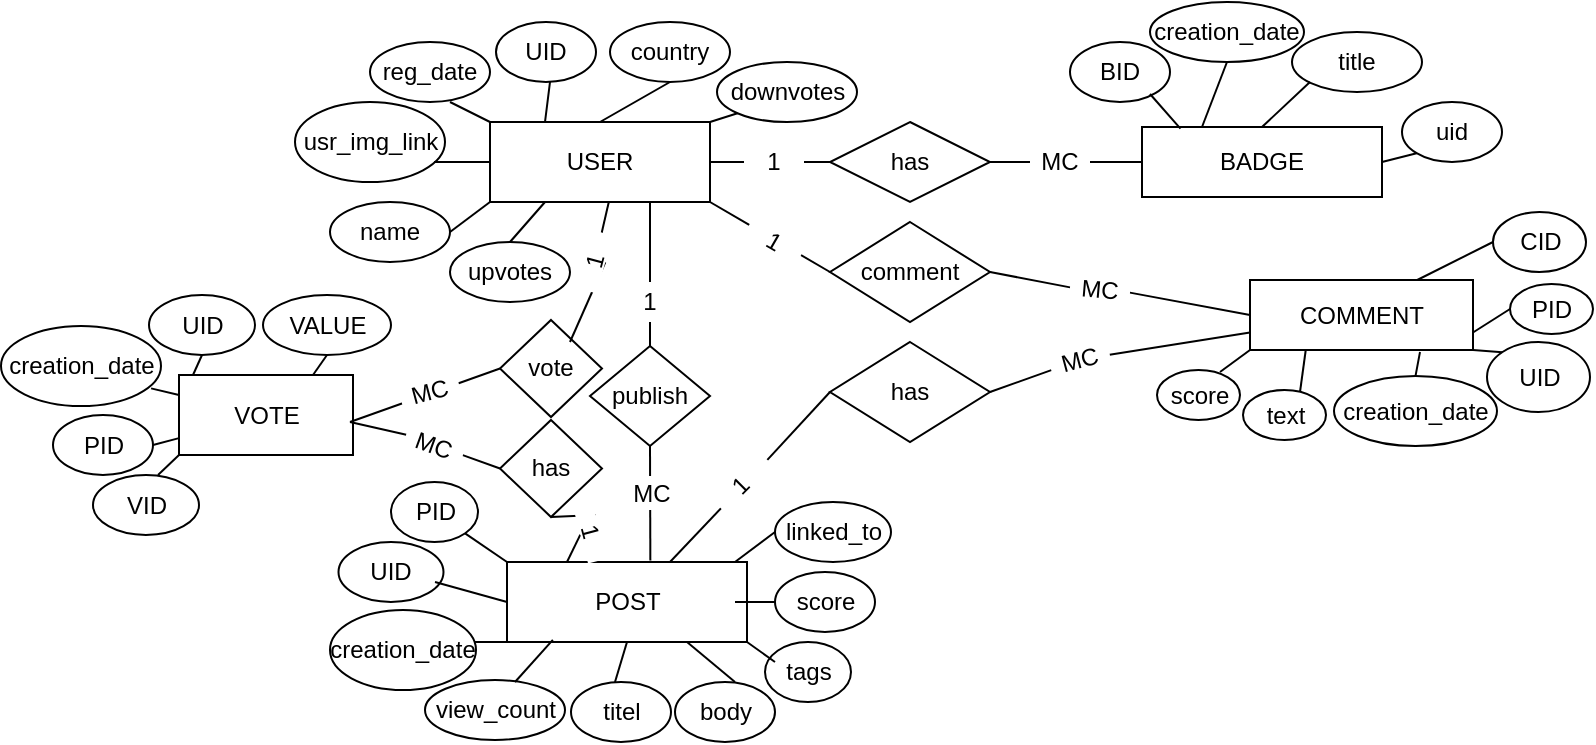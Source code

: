 <mxfile version="26.1.2">
  <diagram id="R2lEEEUBdFMjLlhIrx00" name="Page-1">
    <mxGraphModel dx="1768" dy="1588" grid="1" gridSize="10" guides="1" tooltips="1" connect="1" arrows="1" fold="1" page="1" pageScale="1" pageWidth="850" pageHeight="1100" math="0" shadow="0" extFonts="Permanent Marker^https://fonts.googleapis.com/css?family=Permanent+Marker">
      <root>
        <mxCell id="0" />
        <mxCell id="1" parent="0" />
        <mxCell id="MzXAym6lT5MhWj5hJSEz-1" value="&lt;div&gt;USER&lt;/div&gt;" style="rounded=0;whiteSpace=wrap;html=1;" parent="1" vertex="1">
          <mxGeometry y="30" width="110" height="40" as="geometry" />
        </mxCell>
        <mxCell id="MzXAym6lT5MhWj5hJSEz-2" value="&lt;div&gt;UID&lt;/div&gt;" style="ellipse;whiteSpace=wrap;html=1;" parent="1" vertex="1">
          <mxGeometry x="3" y="-20" width="50" height="30" as="geometry" />
        </mxCell>
        <mxCell id="MzXAym6lT5MhWj5hJSEz-3" value="&lt;div&gt;name&lt;/div&gt;" style="ellipse;whiteSpace=wrap;html=1;" parent="1" vertex="1">
          <mxGeometry x="-80" y="70" width="60" height="30" as="geometry" />
        </mxCell>
        <mxCell id="MzXAym6lT5MhWj5hJSEz-4" value="&lt;div&gt;country&lt;/div&gt;" style="ellipse;whiteSpace=wrap;html=1;" parent="1" vertex="1">
          <mxGeometry x="60" y="-20" width="60" height="30" as="geometry" />
        </mxCell>
        <mxCell id="MzXAym6lT5MhWj5hJSEz-5" value="reg_date" style="ellipse;whiteSpace=wrap;html=1;" parent="1" vertex="1">
          <mxGeometry x="-60" y="-10" width="60" height="30" as="geometry" />
        </mxCell>
        <mxCell id="MzXAym6lT5MhWj5hJSEz-6" value="&lt;div&gt;usr_img_link&lt;/div&gt;" style="ellipse;whiteSpace=wrap;html=1;" parent="1" vertex="1">
          <mxGeometry x="-97.5" y="20" width="75" height="40" as="geometry" />
        </mxCell>
        <mxCell id="MzXAym6lT5MhWj5hJSEz-7" value="&lt;div&gt;upvotes&lt;/div&gt;" style="ellipse;whiteSpace=wrap;html=1;" parent="1" vertex="1">
          <mxGeometry x="-20" y="90" width="60" height="30" as="geometry" />
        </mxCell>
        <mxCell id="MzXAym6lT5MhWj5hJSEz-8" value="downvotes" style="ellipse;whiteSpace=wrap;html=1;" parent="1" vertex="1">
          <mxGeometry x="113.5" width="70" height="30" as="geometry" />
        </mxCell>
        <mxCell id="MzXAym6lT5MhWj5hJSEz-10" value="&lt;div&gt;BADGE&lt;/div&gt;" style="rounded=0;whiteSpace=wrap;html=1;" parent="1" vertex="1">
          <mxGeometry x="326" y="32.5" width="120" height="35" as="geometry" />
        </mxCell>
        <mxCell id="MzXAym6lT5MhWj5hJSEz-11" value="BID" style="ellipse;whiteSpace=wrap;html=1;" parent="1" vertex="1">
          <mxGeometry x="290" y="-10" width="50" height="30" as="geometry" />
        </mxCell>
        <mxCell id="MzXAym6lT5MhWj5hJSEz-12" value="&lt;div&gt;title&lt;/div&gt;" style="ellipse;whiteSpace=wrap;html=1;" parent="1" vertex="1">
          <mxGeometry x="401" y="-15" width="65" height="30" as="geometry" />
        </mxCell>
        <mxCell id="MzXAym6lT5MhWj5hJSEz-13" value="creation_date" style="ellipse;whiteSpace=wrap;html=1;" parent="1" vertex="1">
          <mxGeometry x="330" y="-30" width="77" height="30" as="geometry" />
        </mxCell>
        <mxCell id="MzXAym6lT5MhWj5hJSEz-14" value="uid" style="ellipse;whiteSpace=wrap;html=1;" parent="1" vertex="1">
          <mxGeometry x="456" y="20" width="50" height="30" as="geometry" />
        </mxCell>
        <mxCell id="MzXAym6lT5MhWj5hJSEz-16" value="POST" style="rounded=0;whiteSpace=wrap;html=1;" parent="1" vertex="1">
          <mxGeometry x="8.5" y="250" width="120" height="40" as="geometry" />
        </mxCell>
        <mxCell id="MzXAym6lT5MhWj5hJSEz-17" value="PID" style="ellipse;whiteSpace=wrap;html=1;" parent="1" vertex="1">
          <mxGeometry x="-49.5" y="210" width="43.5" height="30" as="geometry" />
        </mxCell>
        <mxCell id="MzXAym6lT5MhWj5hJSEz-18" value="titel" style="ellipse;whiteSpace=wrap;html=1;" parent="1" vertex="1">
          <mxGeometry x="40.5" y="310" width="50" height="30" as="geometry" />
        </mxCell>
        <mxCell id="MzXAym6lT5MhWj5hJSEz-19" value="body" style="ellipse;whiteSpace=wrap;html=1;" parent="1" vertex="1">
          <mxGeometry x="92.5" y="310" width="50" height="30" as="geometry" />
        </mxCell>
        <mxCell id="MzXAym6lT5MhWj5hJSEz-20" value="tags" style="ellipse;whiteSpace=wrap;html=1;" parent="1" vertex="1">
          <mxGeometry x="137.5" y="290" width="43" height="30" as="geometry" />
        </mxCell>
        <mxCell id="MzXAym6lT5MhWj5hJSEz-21" value="view_count" style="ellipse;whiteSpace=wrap;html=1;" parent="1" vertex="1">
          <mxGeometry x="-32.5" y="309" width="70" height="30" as="geometry" />
        </mxCell>
        <mxCell id="MzXAym6lT5MhWj5hJSEz-22" value="creation_date" style="ellipse;whiteSpace=wrap;html=1;" parent="1" vertex="1">
          <mxGeometry x="-80" y="274" width="73" height="40" as="geometry" />
        </mxCell>
        <mxCell id="MzXAym6lT5MhWj5hJSEz-23" value="score" style="ellipse;whiteSpace=wrap;html=1;" parent="1" vertex="1">
          <mxGeometry x="142.5" y="255" width="50" height="30" as="geometry" />
        </mxCell>
        <mxCell id="MzXAym6lT5MhWj5hJSEz-24" value="UID" style="ellipse;whiteSpace=wrap;html=1;" parent="1" vertex="1">
          <mxGeometry x="-75.75" y="240" width="52.5" height="30" as="geometry" />
        </mxCell>
        <mxCell id="MzXAym6lT5MhWj5hJSEz-25" value="linked_to" style="ellipse;whiteSpace=wrap;html=1;" parent="1" vertex="1">
          <mxGeometry x="142.5" y="220" width="58" height="30" as="geometry" />
        </mxCell>
        <mxCell id="MzXAym6lT5MhWj5hJSEz-26" value="COMMENT" style="rounded=0;whiteSpace=wrap;html=1;" parent="1" vertex="1">
          <mxGeometry x="380" y="109" width="111.5" height="35" as="geometry" />
        </mxCell>
        <mxCell id="MzXAym6lT5MhWj5hJSEz-27" value="&lt;div&gt;CID&lt;/div&gt;" style="ellipse;whiteSpace=wrap;html=1;" parent="1" vertex="1">
          <mxGeometry x="501.5" y="75" width="46.5" height="30" as="geometry" />
        </mxCell>
        <mxCell id="MzXAym6lT5MhWj5hJSEz-28" value="PID" style="ellipse;whiteSpace=wrap;html=1;" parent="1" vertex="1">
          <mxGeometry x="510" y="111" width="41.5" height="25" as="geometry" />
        </mxCell>
        <mxCell id="MzXAym6lT5MhWj5hJSEz-29" value="text" style="ellipse;whiteSpace=wrap;html=1;" parent="1" vertex="1">
          <mxGeometry x="376.5" y="164" width="41.5" height="25" as="geometry" />
        </mxCell>
        <mxCell id="MzXAym6lT5MhWj5hJSEz-30" value="UID" style="ellipse;whiteSpace=wrap;html=1;" parent="1" vertex="1">
          <mxGeometry x="498.5" y="140" width="51.5" height="35" as="geometry" />
        </mxCell>
        <mxCell id="MzXAym6lT5MhWj5hJSEz-31" value="creation_date" style="ellipse;whiteSpace=wrap;html=1;" parent="1" vertex="1">
          <mxGeometry x="422" y="157" width="81.5" height="35" as="geometry" />
        </mxCell>
        <mxCell id="MzXAym6lT5MhWj5hJSEz-32" value="score" style="ellipse;whiteSpace=wrap;html=1;" parent="1" vertex="1">
          <mxGeometry x="333.5" y="154" width="41.5" height="25" as="geometry" />
        </mxCell>
        <mxCell id="yKqKtcvJ76gqDMXew3as-1" value="&lt;div&gt;has&lt;/div&gt;" style="rhombus;whiteSpace=wrap;html=1;" parent="1" vertex="1">
          <mxGeometry x="170" y="30" width="80" height="40" as="geometry" />
        </mxCell>
        <mxCell id="yKqKtcvJ76gqDMXew3as-2" value="" style="endArrow=none;html=1;rounded=0;entryX=1;entryY=0.5;entryDx=0;entryDy=0;exitX=0;exitY=0.5;exitDx=0;exitDy=0;" parent="1" source="yKqKtcvJ76gqDMXew3as-22" target="MzXAym6lT5MhWj5hJSEz-1" edge="1">
          <mxGeometry width="50" height="50" relative="1" as="geometry">
            <mxPoint x="330" y="160" as="sourcePoint" />
            <mxPoint x="380" y="110" as="targetPoint" />
          </mxGeometry>
        </mxCell>
        <mxCell id="yKqKtcvJ76gqDMXew3as-5" value="" style="endArrow=none;html=1;rounded=0;entryX=0;entryY=0.5;entryDx=0;entryDy=0;" parent="1" source="yKqKtcvJ76gqDMXew3as-19" target="MzXAym6lT5MhWj5hJSEz-10" edge="1">
          <mxGeometry width="50" height="50" relative="1" as="geometry">
            <mxPoint x="250" y="50" as="sourcePoint" />
            <mxPoint x="300" as="targetPoint" />
          </mxGeometry>
        </mxCell>
        <mxCell id="yKqKtcvJ76gqDMXew3as-6" value="" style="endArrow=none;html=1;rounded=0;exitX=0.5;exitY=0;exitDx=0;exitDy=0;entryX=0.5;entryY=1;entryDx=0;entryDy=0;" parent="1" source="MzXAym6lT5MhWj5hJSEz-1" target="MzXAym6lT5MhWj5hJSEz-4" edge="1">
          <mxGeometry width="50" height="50" relative="1" as="geometry">
            <mxPoint x="60" y="30" as="sourcePoint" />
            <mxPoint x="110" y="-20" as="targetPoint" />
          </mxGeometry>
        </mxCell>
        <mxCell id="yKqKtcvJ76gqDMXew3as-10" value="" style="endArrow=none;html=1;rounded=0;entryX=0;entryY=1;entryDx=0;entryDy=0;exitX=1;exitY=0.5;exitDx=0;exitDy=0;" parent="1" source="MzXAym6lT5MhWj5hJSEz-3" target="MzXAym6lT5MhWj5hJSEz-1" edge="1">
          <mxGeometry width="50" height="50" relative="1" as="geometry">
            <mxPoint x="-20" y="90" as="sourcePoint" />
            <mxPoint x="30" y="40" as="targetPoint" />
          </mxGeometry>
        </mxCell>
        <mxCell id="yKqKtcvJ76gqDMXew3as-11" value="" style="endArrow=none;html=1;rounded=0;exitX=0.5;exitY=0;exitDx=0;exitDy=0;entryX=0.25;entryY=1;entryDx=0;entryDy=0;" parent="1" source="MzXAym6lT5MhWj5hJSEz-7" target="MzXAym6lT5MhWj5hJSEz-1" edge="1">
          <mxGeometry width="50" height="50" relative="1" as="geometry">
            <mxPoint x="330" y="160" as="sourcePoint" />
            <mxPoint x="380" y="110" as="targetPoint" />
          </mxGeometry>
        </mxCell>
        <mxCell id="yKqKtcvJ76gqDMXew3as-12" value="" style="endArrow=none;html=1;rounded=0;" parent="1" edge="1">
          <mxGeometry width="50" height="50" relative="1" as="geometry">
            <mxPoint x="-28" y="50" as="sourcePoint" />
            <mxPoint y="50" as="targetPoint" />
          </mxGeometry>
        </mxCell>
        <mxCell id="yKqKtcvJ76gqDMXew3as-13" value="" style="endArrow=none;html=1;rounded=0;entryX=0.25;entryY=0;entryDx=0;entryDy=0;" parent="1" target="MzXAym6lT5MhWj5hJSEz-1" edge="1">
          <mxGeometry width="50" height="50" relative="1" as="geometry">
            <mxPoint x="30" y="10" as="sourcePoint" />
            <mxPoint x="80" y="-40" as="targetPoint" />
          </mxGeometry>
        </mxCell>
        <mxCell id="yKqKtcvJ76gqDMXew3as-14" value="" style="endArrow=none;html=1;rounded=0;entryX=0;entryY=0;entryDx=0;entryDy=0;" parent="1" target="MzXAym6lT5MhWj5hJSEz-1" edge="1">
          <mxGeometry width="50" height="50" relative="1" as="geometry">
            <mxPoint x="-20" y="20" as="sourcePoint" />
            <mxPoint x="30" y="-30" as="targetPoint" />
          </mxGeometry>
        </mxCell>
        <mxCell id="yKqKtcvJ76gqDMXew3as-16" value="" style="endArrow=none;html=1;rounded=0;exitX=0.5;exitY=0;exitDx=0;exitDy=0;" parent="1" source="MzXAym6lT5MhWj5hJSEz-10" edge="1">
          <mxGeometry width="50" height="50" relative="1" as="geometry">
            <mxPoint x="360" y="60" as="sourcePoint" />
            <mxPoint x="410" y="10" as="targetPoint" />
          </mxGeometry>
        </mxCell>
        <mxCell id="yKqKtcvJ76gqDMXew3as-18" value="" style="endArrow=none;html=1;rounded=0;entryX=0.5;entryY=1;entryDx=0;entryDy=0;exitX=0.25;exitY=0;exitDx=0;exitDy=0;" parent="1" source="MzXAym6lT5MhWj5hJSEz-10" target="MzXAym6lT5MhWj5hJSEz-13" edge="1">
          <mxGeometry width="50" height="50" relative="1" as="geometry">
            <mxPoint x="370" y="30" as="sourcePoint" />
            <mxPoint x="410" y="-10" as="targetPoint" />
          </mxGeometry>
        </mxCell>
        <mxCell id="yKqKtcvJ76gqDMXew3as-21" value="" style="endArrow=none;html=1;rounded=0;entryX=0;entryY=0.5;entryDx=0;entryDy=0;" parent="1" target="yKqKtcvJ76gqDMXew3as-19" edge="1">
          <mxGeometry width="50" height="50" relative="1" as="geometry">
            <mxPoint x="250" y="50" as="sourcePoint" />
            <mxPoint x="326" y="50" as="targetPoint" />
          </mxGeometry>
        </mxCell>
        <mxCell id="yKqKtcvJ76gqDMXew3as-19" value="MC" style="text;html=1;align=center;verticalAlign=middle;whiteSpace=wrap;rounded=0;fillColor=default;fillStyle=solid;" parent="1" vertex="1">
          <mxGeometry x="270" y="45" width="30" height="10" as="geometry" />
        </mxCell>
        <mxCell id="yKqKtcvJ76gqDMXew3as-23" value="" style="endArrow=none;html=1;rounded=0;entryX=1;entryY=0.5;entryDx=0;entryDy=0;exitX=0;exitY=0.5;exitDx=0;exitDy=0;" parent="1" source="yKqKtcvJ76gqDMXew3as-1" target="yKqKtcvJ76gqDMXew3as-22" edge="1">
          <mxGeometry width="50" height="50" relative="1" as="geometry">
            <mxPoint x="170" y="50" as="sourcePoint" />
            <mxPoint x="110" y="50" as="targetPoint" />
          </mxGeometry>
        </mxCell>
        <mxCell id="yKqKtcvJ76gqDMXew3as-22" value="1" style="text;html=1;align=center;verticalAlign=middle;whiteSpace=wrap;rounded=0;fillColor=default;fillStyle=solid;" parent="1" vertex="1">
          <mxGeometry x="127" y="45" width="30" height="10" as="geometry" />
        </mxCell>
        <mxCell id="yKqKtcvJ76gqDMXew3as-25" value="" style="endArrow=none;html=1;rounded=0;exitX=1;exitY=0.5;exitDx=0;exitDy=0;entryX=0;entryY=1;entryDx=0;entryDy=0;" parent="1" source="MzXAym6lT5MhWj5hJSEz-10" target="MzXAym6lT5MhWj5hJSEz-14" edge="1">
          <mxGeometry width="50" height="50" relative="1" as="geometry">
            <mxPoint x="420" y="90" as="sourcePoint" />
            <mxPoint x="470" y="40" as="targetPoint" />
          </mxGeometry>
        </mxCell>
        <mxCell id="yKqKtcvJ76gqDMXew3as-27" value="" style="endArrow=none;html=1;rounded=0;exitX=0.077;exitY=0.078;exitDx=0;exitDy=0;exitPerimeter=0;" parent="1" edge="1">
          <mxGeometry width="50" height="50" relative="1" as="geometry">
            <mxPoint x="345.24" y="33.34" as="sourcePoint" />
            <mxPoint x="330" y="16" as="targetPoint" />
          </mxGeometry>
        </mxCell>
        <mxCell id="BVFsHVlAH6bEXfjy3V7j-2" value="" style="endArrow=none;html=1;rounded=0;entryX=0;entryY=1;entryDx=0;entryDy=0;" edge="1" parent="1" target="MzXAym6lT5MhWj5hJSEz-8">
          <mxGeometry width="50" height="50" relative="1" as="geometry">
            <mxPoint x="110" y="30" as="sourcePoint" />
            <mxPoint x="160" y="-20" as="targetPoint" />
          </mxGeometry>
        </mxCell>
        <mxCell id="BVFsHVlAH6bEXfjy3V7j-4" value="publish" style="rhombus;whiteSpace=wrap;html=1;" vertex="1" parent="1">
          <mxGeometry x="50" y="142" width="60" height="50" as="geometry" />
        </mxCell>
        <mxCell id="BVFsHVlAH6bEXfjy3V7j-5" value="" style="endArrow=none;html=1;rounded=0;exitX=0.5;exitY=1;exitDx=0;exitDy=0;entryX=0.389;entryY=-0.02;entryDx=0;entryDy=0;entryPerimeter=0;" edge="1" parent="1" source="BVFsHVlAH6bEXfjy3V7j-4">
          <mxGeometry width="50" height="50" relative="1" as="geometry">
            <mxPoint x="177.5" y="250" as="sourcePoint" />
            <mxPoint x="80.18" y="249.2" as="targetPoint" />
          </mxGeometry>
        </mxCell>
        <mxCell id="BVFsHVlAH6bEXfjy3V7j-7" value="" style="endArrow=none;html=1;rounded=0;exitX=0.5;exitY=0;exitDx=0;exitDy=0;entryX=0.5;entryY=1;entryDx=0;entryDy=0;" edge="1" parent="1" source="BVFsHVlAH6bEXfjy3V7j-4">
          <mxGeometry width="50" height="50" relative="1" as="geometry">
            <mxPoint x="65" y="130" as="sourcePoint" />
            <mxPoint x="80" y="70" as="targetPoint" />
          </mxGeometry>
        </mxCell>
        <mxCell id="BVFsHVlAH6bEXfjy3V7j-8" value="" style="endArrow=none;html=1;rounded=0;entryX=0;entryY=0;entryDx=0;entryDy=0;exitX=1;exitY=1;exitDx=0;exitDy=0;" edge="1" parent="1" source="MzXAym6lT5MhWj5hJSEz-17" target="MzXAym6lT5MhWj5hJSEz-16">
          <mxGeometry width="50" height="50" relative="1" as="geometry">
            <mxPoint x="-7.5" y="240" as="sourcePoint" />
            <mxPoint x="42.5" y="190" as="targetPoint" />
          </mxGeometry>
        </mxCell>
        <mxCell id="BVFsHVlAH6bEXfjy3V7j-9" value="" style="endArrow=none;html=1;rounded=0;entryX=0;entryY=0.5;entryDx=0;entryDy=0;" edge="1" parent="1" target="MzXAym6lT5MhWj5hJSEz-16">
          <mxGeometry width="50" height="50" relative="1" as="geometry">
            <mxPoint x="-27.5" y="260" as="sourcePoint" />
            <mxPoint x="22.5" y="210" as="targetPoint" />
          </mxGeometry>
        </mxCell>
        <mxCell id="BVFsHVlAH6bEXfjy3V7j-10" value="" style="endArrow=none;html=1;rounded=0;entryX=0;entryY=1;entryDx=0;entryDy=0;" edge="1" parent="1" target="MzXAym6lT5MhWj5hJSEz-16">
          <mxGeometry width="50" height="50" relative="1" as="geometry">
            <mxPoint x="-7.5" y="290" as="sourcePoint" />
            <mxPoint x="42.5" y="240" as="targetPoint" />
          </mxGeometry>
        </mxCell>
        <mxCell id="BVFsHVlAH6bEXfjy3V7j-11" value="" style="endArrow=none;html=1;rounded=0;entryX=0.191;entryY=0.973;entryDx=0;entryDy=0;entryPerimeter=0;" edge="1" parent="1" target="MzXAym6lT5MhWj5hJSEz-16">
          <mxGeometry width="50" height="50" relative="1" as="geometry">
            <mxPoint x="12.5" y="310" as="sourcePoint" />
            <mxPoint x="62.5" y="260" as="targetPoint" />
          </mxGeometry>
        </mxCell>
        <mxCell id="BVFsHVlAH6bEXfjy3V7j-12" value="" style="endArrow=none;html=1;rounded=0;entryX=0.5;entryY=1;entryDx=0;entryDy=0;" edge="1" parent="1" target="MzXAym6lT5MhWj5hJSEz-16">
          <mxGeometry width="50" height="50" relative="1" as="geometry">
            <mxPoint x="62.5" y="310" as="sourcePoint" />
            <mxPoint x="112.5" y="260" as="targetPoint" />
          </mxGeometry>
        </mxCell>
        <mxCell id="BVFsHVlAH6bEXfjy3V7j-13" value="" style="endArrow=none;html=1;rounded=0;entryX=0.75;entryY=1;entryDx=0;entryDy=0;" edge="1" parent="1" target="MzXAym6lT5MhWj5hJSEz-16">
          <mxGeometry width="50" height="50" relative="1" as="geometry">
            <mxPoint x="122.5" y="310" as="sourcePoint" />
            <mxPoint x="172.5" y="260" as="targetPoint" />
          </mxGeometry>
        </mxCell>
        <mxCell id="BVFsHVlAH6bEXfjy3V7j-14" value="" style="endArrow=none;html=1;rounded=0;entryX=1;entryY=1;entryDx=0;entryDy=0;" edge="1" parent="1" target="MzXAym6lT5MhWj5hJSEz-16">
          <mxGeometry width="50" height="50" relative="1" as="geometry">
            <mxPoint x="142.5" y="300" as="sourcePoint" />
            <mxPoint x="192.5" y="250" as="targetPoint" />
          </mxGeometry>
        </mxCell>
        <mxCell id="BVFsHVlAH6bEXfjy3V7j-15" value="" style="endArrow=none;html=1;rounded=0;entryX=0;entryY=0.5;entryDx=0;entryDy=0;" edge="1" parent="1" target="MzXAym6lT5MhWj5hJSEz-25">
          <mxGeometry width="50" height="50" relative="1" as="geometry">
            <mxPoint x="122.5" y="250" as="sourcePoint" />
            <mxPoint x="172.5" y="200" as="targetPoint" />
          </mxGeometry>
        </mxCell>
        <mxCell id="BVFsHVlAH6bEXfjy3V7j-16" value="" style="endArrow=none;html=1;rounded=0;entryX=0;entryY=0.5;entryDx=0;entryDy=0;" edge="1" parent="1" target="MzXAym6lT5MhWj5hJSEz-23">
          <mxGeometry width="50" height="50" relative="1" as="geometry">
            <mxPoint x="122.5" y="270" as="sourcePoint" />
            <mxPoint x="172.5" y="220" as="targetPoint" />
          </mxGeometry>
        </mxCell>
        <mxCell id="BVFsHVlAH6bEXfjy3V7j-17" value="" style="endArrow=none;html=1;rounded=0;entryX=0;entryY=1;entryDx=0;entryDy=0;" edge="1" parent="1" target="MzXAym6lT5MhWj5hJSEz-26">
          <mxGeometry width="50" height="50" relative="1" as="geometry">
            <mxPoint x="365" y="155" as="sourcePoint" />
            <mxPoint x="415" y="105" as="targetPoint" />
          </mxGeometry>
        </mxCell>
        <mxCell id="BVFsHVlAH6bEXfjy3V7j-18" value="" style="endArrow=none;html=1;rounded=0;entryX=0.25;entryY=1;entryDx=0;entryDy=0;" edge="1" parent="1" target="MzXAym6lT5MhWj5hJSEz-26">
          <mxGeometry width="50" height="50" relative="1" as="geometry">
            <mxPoint x="405" y="165" as="sourcePoint" />
            <mxPoint x="455" y="115" as="targetPoint" />
          </mxGeometry>
        </mxCell>
        <mxCell id="BVFsHVlAH6bEXfjy3V7j-20" value="" style="endArrow=none;html=1;rounded=0;entryX=0.75;entryY=0;entryDx=0;entryDy=0;exitX=0;exitY=0.5;exitDx=0;exitDy=0;" edge="1" parent="1" source="MzXAym6lT5MhWj5hJSEz-27" target="MzXAym6lT5MhWj5hJSEz-26">
          <mxGeometry width="50" height="50" relative="1" as="geometry">
            <mxPoint x="495" y="85" as="sourcePoint" />
            <mxPoint x="545" y="35" as="targetPoint" />
          </mxGeometry>
        </mxCell>
        <mxCell id="BVFsHVlAH6bEXfjy3V7j-22" value="" style="endArrow=none;html=1;rounded=0;entryX=0;entryY=0.5;entryDx=0;entryDy=0;exitX=1;exitY=0.75;exitDx=0;exitDy=0;" edge="1" parent="1" source="MzXAym6lT5MhWj5hJSEz-26" target="MzXAym6lT5MhWj5hJSEz-28">
          <mxGeometry width="50" height="50" relative="1" as="geometry">
            <mxPoint x="495" y="135" as="sourcePoint" />
            <mxPoint x="545" y="85" as="targetPoint" />
          </mxGeometry>
        </mxCell>
        <mxCell id="BVFsHVlAH6bEXfjy3V7j-23" value="" style="endArrow=none;html=1;rounded=0;entryX=1;entryY=1;entryDx=0;entryDy=0;exitX=0;exitY=0;exitDx=0;exitDy=0;" edge="1" parent="1" source="MzXAym6lT5MhWj5hJSEz-30" target="MzXAym6lT5MhWj5hJSEz-26">
          <mxGeometry width="50" height="50" relative="1" as="geometry">
            <mxPoint x="575" y="215" as="sourcePoint" />
            <mxPoint x="625" y="165" as="targetPoint" />
          </mxGeometry>
        </mxCell>
        <mxCell id="BVFsHVlAH6bEXfjy3V7j-24" value="" style="endArrow=none;html=1;rounded=0;exitX=0.5;exitY=0;exitDx=0;exitDy=0;" edge="1" parent="1" source="MzXAym6lT5MhWj5hJSEz-31">
          <mxGeometry width="50" height="50" relative="1" as="geometry">
            <mxPoint x="415" y="195" as="sourcePoint" />
            <mxPoint x="465" y="145" as="targetPoint" />
          </mxGeometry>
        </mxCell>
        <mxCell id="BVFsHVlAH6bEXfjy3V7j-25" value="VOTE" style="rounded=0;whiteSpace=wrap;html=1;" vertex="1" parent="1">
          <mxGeometry x="-155.5" y="156.5" width="87" height="40" as="geometry" />
        </mxCell>
        <mxCell id="BVFsHVlAH6bEXfjy3V7j-26" value="VALUE" style="ellipse;whiteSpace=wrap;html=1;" vertex="1" parent="1">
          <mxGeometry x="-113.5" y="116.5" width="64" height="30" as="geometry" />
        </mxCell>
        <mxCell id="BVFsHVlAH6bEXfjy3V7j-27" value="PID" style="ellipse;whiteSpace=wrap;html=1;" vertex="1" parent="1">
          <mxGeometry x="-218.5" y="176.5" width="50" height="30" as="geometry" />
        </mxCell>
        <mxCell id="BVFsHVlAH6bEXfjy3V7j-28" value="UID" style="ellipse;whiteSpace=wrap;html=1;" vertex="1" parent="1">
          <mxGeometry x="-170.5" y="116.5" width="53" height="30" as="geometry" />
        </mxCell>
        <mxCell id="BVFsHVlAH6bEXfjy3V7j-29" value="VID" style="ellipse;whiteSpace=wrap;html=1;" vertex="1" parent="1">
          <mxGeometry x="-198.5" y="206.5" width="53" height="30" as="geometry" />
        </mxCell>
        <mxCell id="BVFsHVlAH6bEXfjy3V7j-30" value="creation_date" style="ellipse;whiteSpace=wrap;html=1;" vertex="1" parent="1">
          <mxGeometry x="-244.5" y="132" width="80" height="40" as="geometry" />
        </mxCell>
        <mxCell id="BVFsHVlAH6bEXfjy3V7j-50" value="" style="endArrow=none;html=1;rounded=0;exitX=1;exitY=0.5;exitDx=0;exitDy=0;" edge="1" parent="1" source="BVFsHVlAH6bEXfjy3V7j-27" target="BVFsHVlAH6bEXfjy3V7j-25">
          <mxGeometry width="50" height="50" relative="1" as="geometry">
            <mxPoint x="-196" y="156.5" as="sourcePoint" />
            <mxPoint x="-146" y="106.5" as="targetPoint" />
          </mxGeometry>
        </mxCell>
        <mxCell id="BVFsHVlAH6bEXfjy3V7j-52" value="" style="endArrow=none;html=1;rounded=0;entryX=0;entryY=1;entryDx=0;entryDy=0;" edge="1" parent="1" target="BVFsHVlAH6bEXfjy3V7j-25">
          <mxGeometry width="50" height="50" relative="1" as="geometry">
            <mxPoint x="-166" y="206.5" as="sourcePoint" />
            <mxPoint x="-116" y="156.5" as="targetPoint" />
          </mxGeometry>
        </mxCell>
        <mxCell id="BVFsHVlAH6bEXfjy3V7j-54" value="1" style="text;html=1;align=center;verticalAlign=middle;whiteSpace=wrap;rounded=0;fillColor=default;fillStyle=solid;" vertex="1" parent="1">
          <mxGeometry x="65" y="110" width="30" height="20" as="geometry" />
        </mxCell>
        <mxCell id="BVFsHVlAH6bEXfjy3V7j-55" value="MC" style="text;html=1;align=center;verticalAlign=middle;whiteSpace=wrap;rounded=0;fillColor=default;fillStyle=solid;" vertex="1" parent="1">
          <mxGeometry x="65.5" y="207" width="30" height="17" as="geometry" />
        </mxCell>
        <mxCell id="BVFsHVlAH6bEXfjy3V7j-57" value="" style="endArrow=none;html=1;rounded=0;entryX=0;entryY=0.5;entryDx=0;entryDy=0;exitX=1;exitY=1;exitDx=0;exitDy=0;" edge="1" parent="1" source="MzXAym6lT5MhWj5hJSEz-1" target="BVFsHVlAH6bEXfjy3V7j-58">
          <mxGeometry width="50" height="50" relative="1" as="geometry">
            <mxPoint x="170" y="160" as="sourcePoint" />
            <mxPoint x="220" y="110" as="targetPoint" />
          </mxGeometry>
        </mxCell>
        <mxCell id="BVFsHVlAH6bEXfjy3V7j-58" value="comment" style="rhombus;whiteSpace=wrap;html=1;" vertex="1" parent="1">
          <mxGeometry x="170" y="80" width="80" height="50" as="geometry" />
        </mxCell>
        <mxCell id="BVFsHVlAH6bEXfjy3V7j-59" value="" style="endArrow=none;html=1;rounded=0;entryX=0;entryY=0.5;entryDx=0;entryDy=0;exitX=1;exitY=0.5;exitDx=0;exitDy=0;" edge="1" parent="1" source="BVFsHVlAH6bEXfjy3V7j-64" target="MzXAym6lT5MhWj5hJSEz-26">
          <mxGeometry width="50" height="50" relative="1" as="geometry">
            <mxPoint x="310" y="130" as="sourcePoint" />
            <mxPoint x="360" y="80" as="targetPoint" />
          </mxGeometry>
        </mxCell>
        <mxCell id="BVFsHVlAH6bEXfjy3V7j-60" value="" style="endArrow=none;html=1;rounded=0;entryX=0;entryY=0.75;entryDx=0;entryDy=0;exitX=1;exitY=0.5;exitDx=0;exitDy=0;" edge="1" parent="1" target="MzXAym6lT5MhWj5hJSEz-26">
          <mxGeometry width="50" height="50" relative="1" as="geometry">
            <mxPoint x="309.772" y="146.395" as="sourcePoint" />
            <mxPoint x="300" y="114" as="targetPoint" />
          </mxGeometry>
        </mxCell>
        <mxCell id="BVFsHVlAH6bEXfjy3V7j-61" value="has" style="rhombus;whiteSpace=wrap;html=1;" vertex="1" parent="1">
          <mxGeometry x="170" y="140" width="80" height="50" as="geometry" />
        </mxCell>
        <mxCell id="BVFsHVlAH6bEXfjy3V7j-62" value="" style="endArrow=none;html=1;rounded=0;entryX=0;entryY=0.5;entryDx=0;entryDy=0;" edge="1" parent="1" target="BVFsHVlAH6bEXfjy3V7j-61">
          <mxGeometry width="50" height="50" relative="1" as="geometry">
            <mxPoint x="138.677" y="198.964" as="sourcePoint" />
            <mxPoint x="140" y="200" as="targetPoint" />
          </mxGeometry>
        </mxCell>
        <mxCell id="BVFsHVlAH6bEXfjy3V7j-63" value="1" style="text;html=1;align=center;verticalAlign=middle;whiteSpace=wrap;rounded=0;fillColor=default;fillStyle=solid;rotation=30;" vertex="1" parent="1">
          <mxGeometry x="127" y="85" width="30" height="10" as="geometry" />
        </mxCell>
        <mxCell id="BVFsHVlAH6bEXfjy3V7j-65" value="" style="endArrow=none;html=1;rounded=0;entryX=0;entryY=0.5;entryDx=0;entryDy=0;exitX=1;exitY=0.5;exitDx=0;exitDy=0;" edge="1" parent="1" source="BVFsHVlAH6bEXfjy3V7j-58" target="BVFsHVlAH6bEXfjy3V7j-64">
          <mxGeometry width="50" height="50" relative="1" as="geometry">
            <mxPoint x="250" y="105" as="sourcePoint" />
            <mxPoint x="380" y="127" as="targetPoint" />
          </mxGeometry>
        </mxCell>
        <mxCell id="BVFsHVlAH6bEXfjy3V7j-64" value="MC" style="text;html=1;align=center;verticalAlign=middle;whiteSpace=wrap;rounded=0;fillColor=default;fillStyle=solid;rotation=5;" vertex="1" parent="1">
          <mxGeometry x="290" y="109" width="30" height="10" as="geometry" />
        </mxCell>
        <mxCell id="BVFsHVlAH6bEXfjy3V7j-67" value="" style="endArrow=none;html=1;rounded=0;entryX=0;entryY=0.5;entryDx=0;entryDy=0;" edge="1" parent="1">
          <mxGeometry width="50" height="50" relative="1" as="geometry">
            <mxPoint x="90" y="250" as="sourcePoint" />
            <mxPoint x="117.893" y="220.607" as="targetPoint" />
          </mxGeometry>
        </mxCell>
        <mxCell id="BVFsHVlAH6bEXfjy3V7j-69" value="" style="endArrow=none;html=1;rounded=0;entryX=0;entryY=0.75;entryDx=0;entryDy=0;exitX=1;exitY=0.5;exitDx=0;exitDy=0;" edge="1" parent="1" source="BVFsHVlAH6bEXfjy3V7j-61">
          <mxGeometry width="50" height="50" relative="1" as="geometry">
            <mxPoint x="250" y="165" as="sourcePoint" />
            <mxPoint x="280.662" y="154.067" as="targetPoint" />
          </mxGeometry>
        </mxCell>
        <mxCell id="BVFsHVlAH6bEXfjy3V7j-70" value="" style="endArrow=none;html=1;rounded=0;entryX=0.5;entryY=1;entryDx=0;entryDy=0;" edge="1" parent="1" target="BVFsHVlAH6bEXfjy3V7j-26">
          <mxGeometry width="50" height="50" relative="1" as="geometry">
            <mxPoint x="-88.5" y="156.5" as="sourcePoint" />
            <mxPoint x="-38.5" y="106.5" as="targetPoint" />
          </mxGeometry>
        </mxCell>
        <mxCell id="BVFsHVlAH6bEXfjy3V7j-71" value="" style="endArrow=none;html=1;rounded=0;entryX=0.5;entryY=1;entryDx=0;entryDy=0;" edge="1" parent="1" target="BVFsHVlAH6bEXfjy3V7j-28">
          <mxGeometry width="50" height="50" relative="1" as="geometry">
            <mxPoint x="-148.5" y="156.5" as="sourcePoint" />
            <mxPoint x="-98.5" y="106.5" as="targetPoint" />
          </mxGeometry>
        </mxCell>
        <mxCell id="BVFsHVlAH6bEXfjy3V7j-73" value="" style="endArrow=none;html=1;rounded=0;entryX=0;entryY=0.25;entryDx=0;entryDy=0;exitX=0.938;exitY=0.78;exitDx=0;exitDy=0;exitPerimeter=0;" edge="1" parent="1" source="BVFsHVlAH6bEXfjy3V7j-30" target="BVFsHVlAH6bEXfjy3V7j-25">
          <mxGeometry width="50" height="50" relative="1" as="geometry">
            <mxPoint x="-288.5" y="246.5" as="sourcePoint" />
            <mxPoint x="-238.5" y="196.5" as="targetPoint" />
          </mxGeometry>
        </mxCell>
        <mxCell id="BVFsHVlAH6bEXfjy3V7j-75" value="vote" style="rhombus;whiteSpace=wrap;html=1;" vertex="1" parent="1">
          <mxGeometry x="5" y="129" width="51" height="48.5" as="geometry" />
        </mxCell>
        <mxCell id="BVFsHVlAH6bEXfjy3V7j-77" value="" style="endArrow=none;html=1;rounded=0;entryX=0;entryY=0.5;entryDx=0;entryDy=0;" edge="1" parent="1" target="BVFsHVlAH6bEXfjy3V7j-75">
          <mxGeometry width="50" height="50" relative="1" as="geometry">
            <mxPoint x="-70" y="180" as="sourcePoint" />
            <mxPoint x="-20" y="130" as="targetPoint" />
          </mxGeometry>
        </mxCell>
        <mxCell id="BVFsHVlAH6bEXfjy3V7j-78" value="has" style="rhombus;whiteSpace=wrap;html=1;" vertex="1" parent="1">
          <mxGeometry x="5" y="179" width="51" height="48.5" as="geometry" />
        </mxCell>
        <mxCell id="BVFsHVlAH6bEXfjy3V7j-79" value="" style="endArrow=none;html=1;rounded=0;entryX=0;entryY=0.5;entryDx=0;entryDy=0;" edge="1" parent="1" source="BVFsHVlAH6bEXfjy3V7j-92" target="BVFsHVlAH6bEXfjy3V7j-78">
          <mxGeometry width="50" height="50" relative="1" as="geometry">
            <mxPoint x="-70" y="180" as="sourcePoint" />
            <mxPoint x="-20" y="130" as="targetPoint" />
          </mxGeometry>
        </mxCell>
        <mxCell id="BVFsHVlAH6bEXfjy3V7j-80" value="" style="endArrow=none;html=1;rounded=0;entryX=0.5;entryY=1;entryDx=0;entryDy=0;exitX=0.25;exitY=0;exitDx=0;exitDy=0;" edge="1" parent="1" source="BVFsHVlAH6bEXfjy3V7j-90" target="BVFsHVlAH6bEXfjy3V7j-78">
          <mxGeometry width="50" height="50" relative="1" as="geometry">
            <mxPoint x="-130" y="280" as="sourcePoint" />
            <mxPoint x="-80" y="230" as="targetPoint" />
          </mxGeometry>
        </mxCell>
        <mxCell id="BVFsHVlAH6bEXfjy3V7j-81" value="" style="endArrow=none;html=1;rounded=0;entryX=0.54;entryY=0.999;entryDx=0;entryDy=0;entryPerimeter=0;" edge="1" parent="1" source="BVFsHVlAH6bEXfjy3V7j-83" target="MzXAym6lT5MhWj5hJSEz-1">
          <mxGeometry width="50" height="50" relative="1" as="geometry">
            <mxPoint x="40" y="140" as="sourcePoint" />
            <mxPoint x="90" y="90" as="targetPoint" />
          </mxGeometry>
        </mxCell>
        <mxCell id="BVFsHVlAH6bEXfjy3V7j-84" value="" style="endArrow=none;html=1;rounded=0;entryX=0.54;entryY=0.999;entryDx=0;entryDy=0;entryPerimeter=0;" edge="1" parent="1" target="BVFsHVlAH6bEXfjy3V7j-83">
          <mxGeometry width="50" height="50" relative="1" as="geometry">
            <mxPoint x="40" y="140" as="sourcePoint" />
            <mxPoint x="59" y="70" as="targetPoint" />
          </mxGeometry>
        </mxCell>
        <mxCell id="BVFsHVlAH6bEXfjy3V7j-83" value="1" style="text;html=1;align=center;verticalAlign=middle;whiteSpace=wrap;rounded=0;fillColor=default;fillStyle=solid;rotation=-75;" vertex="1" parent="1">
          <mxGeometry x="37.5" y="95" width="30" height="10" as="geometry" />
        </mxCell>
        <mxCell id="BVFsHVlAH6bEXfjy3V7j-85" value="MC" style="text;html=1;align=center;verticalAlign=middle;whiteSpace=wrap;rounded=0;fillColor=default;fillStyle=solid;rotation=-15;" vertex="1" parent="1">
          <mxGeometry x="-45" y="160" width="30" height="10" as="geometry" />
        </mxCell>
        <mxCell id="BVFsHVlAH6bEXfjy3V7j-87" value="1" style="text;html=1;align=center;verticalAlign=middle;whiteSpace=wrap;rounded=0;fillColor=default;fillStyle=solid;rotation=-45;" vertex="1" parent="1">
          <mxGeometry x="110" y="206.5" width="30" height="10" as="geometry" />
        </mxCell>
        <mxCell id="BVFsHVlAH6bEXfjy3V7j-89" value="MC" style="text;html=1;align=center;verticalAlign=middle;whiteSpace=wrap;rounded=0;fillColor=default;fillStyle=solid;rotation=-15;" vertex="1" parent="1">
          <mxGeometry x="280" y="144" width="30" height="10" as="geometry" />
        </mxCell>
        <mxCell id="BVFsHVlAH6bEXfjy3V7j-91" value="" style="endArrow=none;html=1;rounded=0;entryX=0.5;entryY=1;entryDx=0;entryDy=0;exitX=0.25;exitY=0;exitDx=0;exitDy=0;" edge="1" parent="1" source="MzXAym6lT5MhWj5hJSEz-16" target="BVFsHVlAH6bEXfjy3V7j-90">
          <mxGeometry width="50" height="50" relative="1" as="geometry">
            <mxPoint x="39" y="250" as="sourcePoint" />
            <mxPoint x="31" y="228" as="targetPoint" />
          </mxGeometry>
        </mxCell>
        <mxCell id="BVFsHVlAH6bEXfjy3V7j-90" value="1" style="text;html=1;align=center;verticalAlign=middle;whiteSpace=wrap;rounded=0;fillColor=default;fillStyle=solid;rotation=75;" vertex="1" parent="1">
          <mxGeometry x="35" y="230" width="30" height="10" as="geometry" />
        </mxCell>
        <mxCell id="BVFsHVlAH6bEXfjy3V7j-93" value="" style="endArrow=none;html=1;rounded=0;entryX=0;entryY=0.5;entryDx=0;entryDy=0;" edge="1" parent="1" target="BVFsHVlAH6bEXfjy3V7j-92">
          <mxGeometry width="50" height="50" relative="1" as="geometry">
            <mxPoint x="-70" y="180" as="sourcePoint" />
            <mxPoint x="5" y="203" as="targetPoint" />
          </mxGeometry>
        </mxCell>
        <mxCell id="BVFsHVlAH6bEXfjy3V7j-92" value="MC" style="text;html=1;align=center;verticalAlign=middle;whiteSpace=wrap;rounded=0;fillColor=default;fillStyle=solid;rotation=20;" vertex="1" parent="1">
          <mxGeometry x="-42.75" y="186.5" width="30" height="10" as="geometry" />
        </mxCell>
      </root>
    </mxGraphModel>
  </diagram>
</mxfile>
